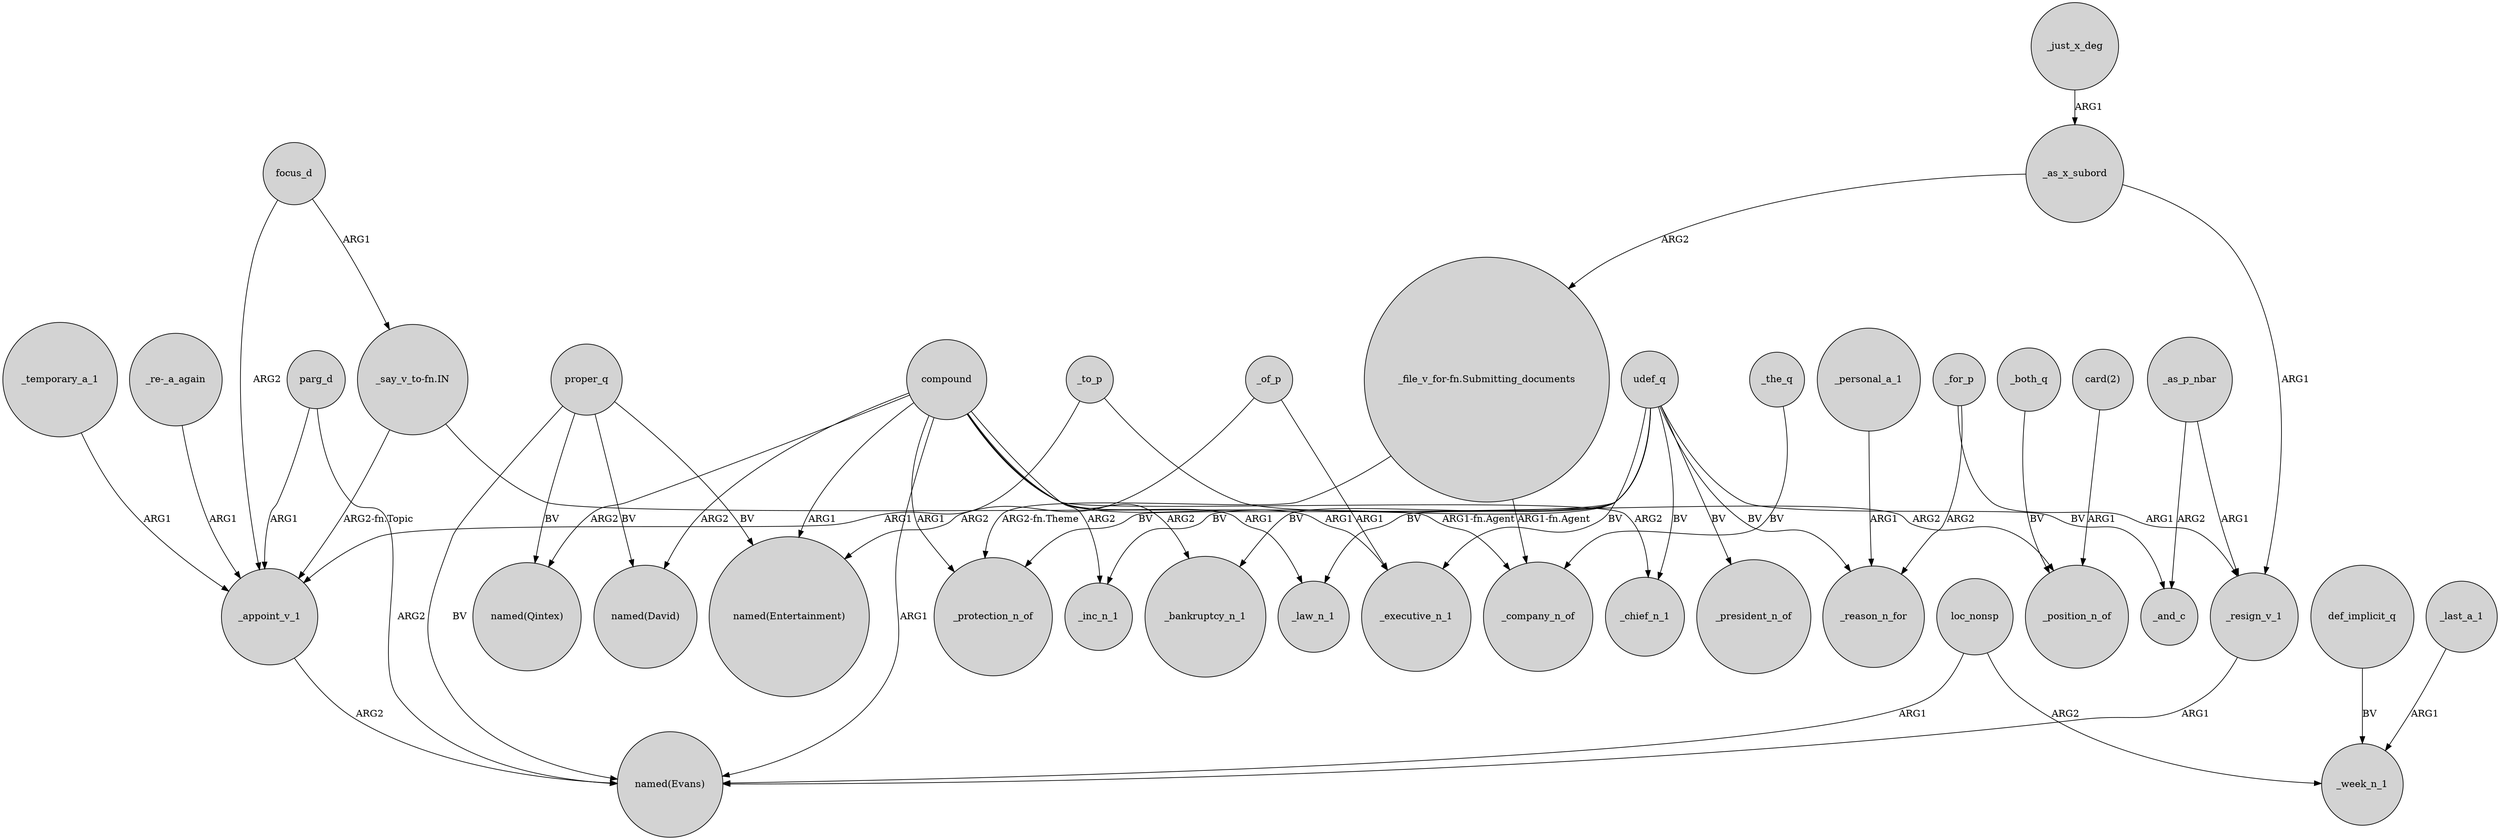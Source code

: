 digraph {
	node [shape=circle style=filled]
	_just_x_deg -> _as_x_subord [label=ARG1]
	proper_q -> "named(Evans)" [label=BV]
	_of_p -> _executive_n_1 [label=ARG1]
	udef_q -> _inc_n_1 [label=BV]
	def_implicit_q -> _week_n_1 [label=BV]
	udef_q -> _bankruptcy_n_1 [label=BV]
	udef_q -> _executive_n_1 [label=BV]
	udef_q -> _reason_n_for [label=BV]
	focus_d -> _appoint_v_1 [label=ARG2]
	_both_q -> _position_n_of [label=BV]
	proper_q -> "named(Qintex)" [label=BV]
	compound -> _bankruptcy_n_1 [label=ARG2]
	_temporary_a_1 -> _appoint_v_1 [label=ARG1]
	parg_d -> "named(Evans)" [label=ARG2]
	_as_p_nbar -> _resign_v_1 [label=ARG1]
	compound -> _executive_n_1 [label=ARG1]
	compound -> "named(Qintex)" [label=ARG2]
	udef_q -> _law_n_1 [label=BV]
	_resign_v_1 -> "named(Evans)" [label=ARG1]
	_personal_a_1 -> _reason_n_for [label=ARG1]
	_as_x_subord -> "_file_v_for-fn.Submitting_documents" [label=ARG2]
	_the_q -> _company_n_of [label=BV]
	compound -> _chief_n_1 [label=ARG2]
	_appoint_v_1 -> "named(Evans)" [label=ARG2]
	"_file_v_for-fn.Submitting_documents" -> _company_n_of [label="ARG1-fn.Agent"]
	loc_nonsp -> _week_n_1 [label=ARG2]
	"_file_v_for-fn.Submitting_documents" -> _protection_n_of [label="ARG2-fn.Theme"]
	udef_q -> _protection_n_of [label=BV]
	"card(2)" -> _position_n_of [label=ARG1]
	udef_q -> _chief_n_1 [label=BV]
	udef_q -> _president_n_of [label=BV]
	compound -> _protection_n_of [label=ARG1]
	compound -> "named(Evans)" [label=ARG1]
	compound -> "named(David)" [label=ARG2]
	_for_p -> _reason_n_for [label=ARG2]
	parg_d -> _appoint_v_1 [label=ARG1]
	_to_p -> _appoint_v_1 [label=ARG1]
	_last_a_1 -> _week_n_1 [label=ARG1]
	proper_q -> "named(Entertainment)" [label=BV]
	_of_p -> "named(Entertainment)" [label=ARG2]
	"_say_v_to-fn.IN" -> _company_n_of [label="ARG1-fn.Agent"]
	"_say_v_to-fn.IN" -> _appoint_v_1 [label="ARG2-fn.Topic"]
	_as_p_nbar -> _and_c [label=ARG2]
	compound -> _law_n_1 [label=ARG1]
	_to_p -> _position_n_of [label=ARG2]
	compound -> "named(Entertainment)" [label=ARG1]
	proper_q -> "named(David)" [label=BV]
	loc_nonsp -> "named(Evans)" [label=ARG1]
	udef_q -> _and_c [label=BV]
	_as_x_subord -> _resign_v_1 [label=ARG1]
	"_re-_a_again" -> _appoint_v_1 [label=ARG1]
	compound -> _inc_n_1 [label=ARG2]
	_for_p -> _resign_v_1 [label=ARG1]
	focus_d -> "_say_v_to-fn.IN" [label=ARG1]
}

